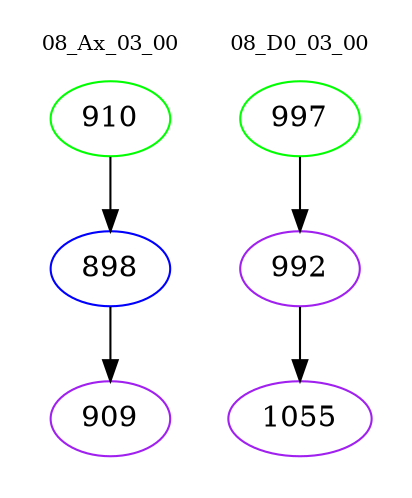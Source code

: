 digraph{
subgraph cluster_0 {
color = white
label = "08_Ax_03_00";
fontsize=10;
T0_910 [label="910", color="green"]
T0_910 -> T0_898 [color="black"]
T0_898 [label="898", color="blue"]
T0_898 -> T0_909 [color="black"]
T0_909 [label="909", color="purple"]
}
subgraph cluster_1 {
color = white
label = "08_D0_03_00";
fontsize=10;
T1_997 [label="997", color="green"]
T1_997 -> T1_992 [color="black"]
T1_992 [label="992", color="purple"]
T1_992 -> T1_1055 [color="black"]
T1_1055 [label="1055", color="purple"]
}
}
